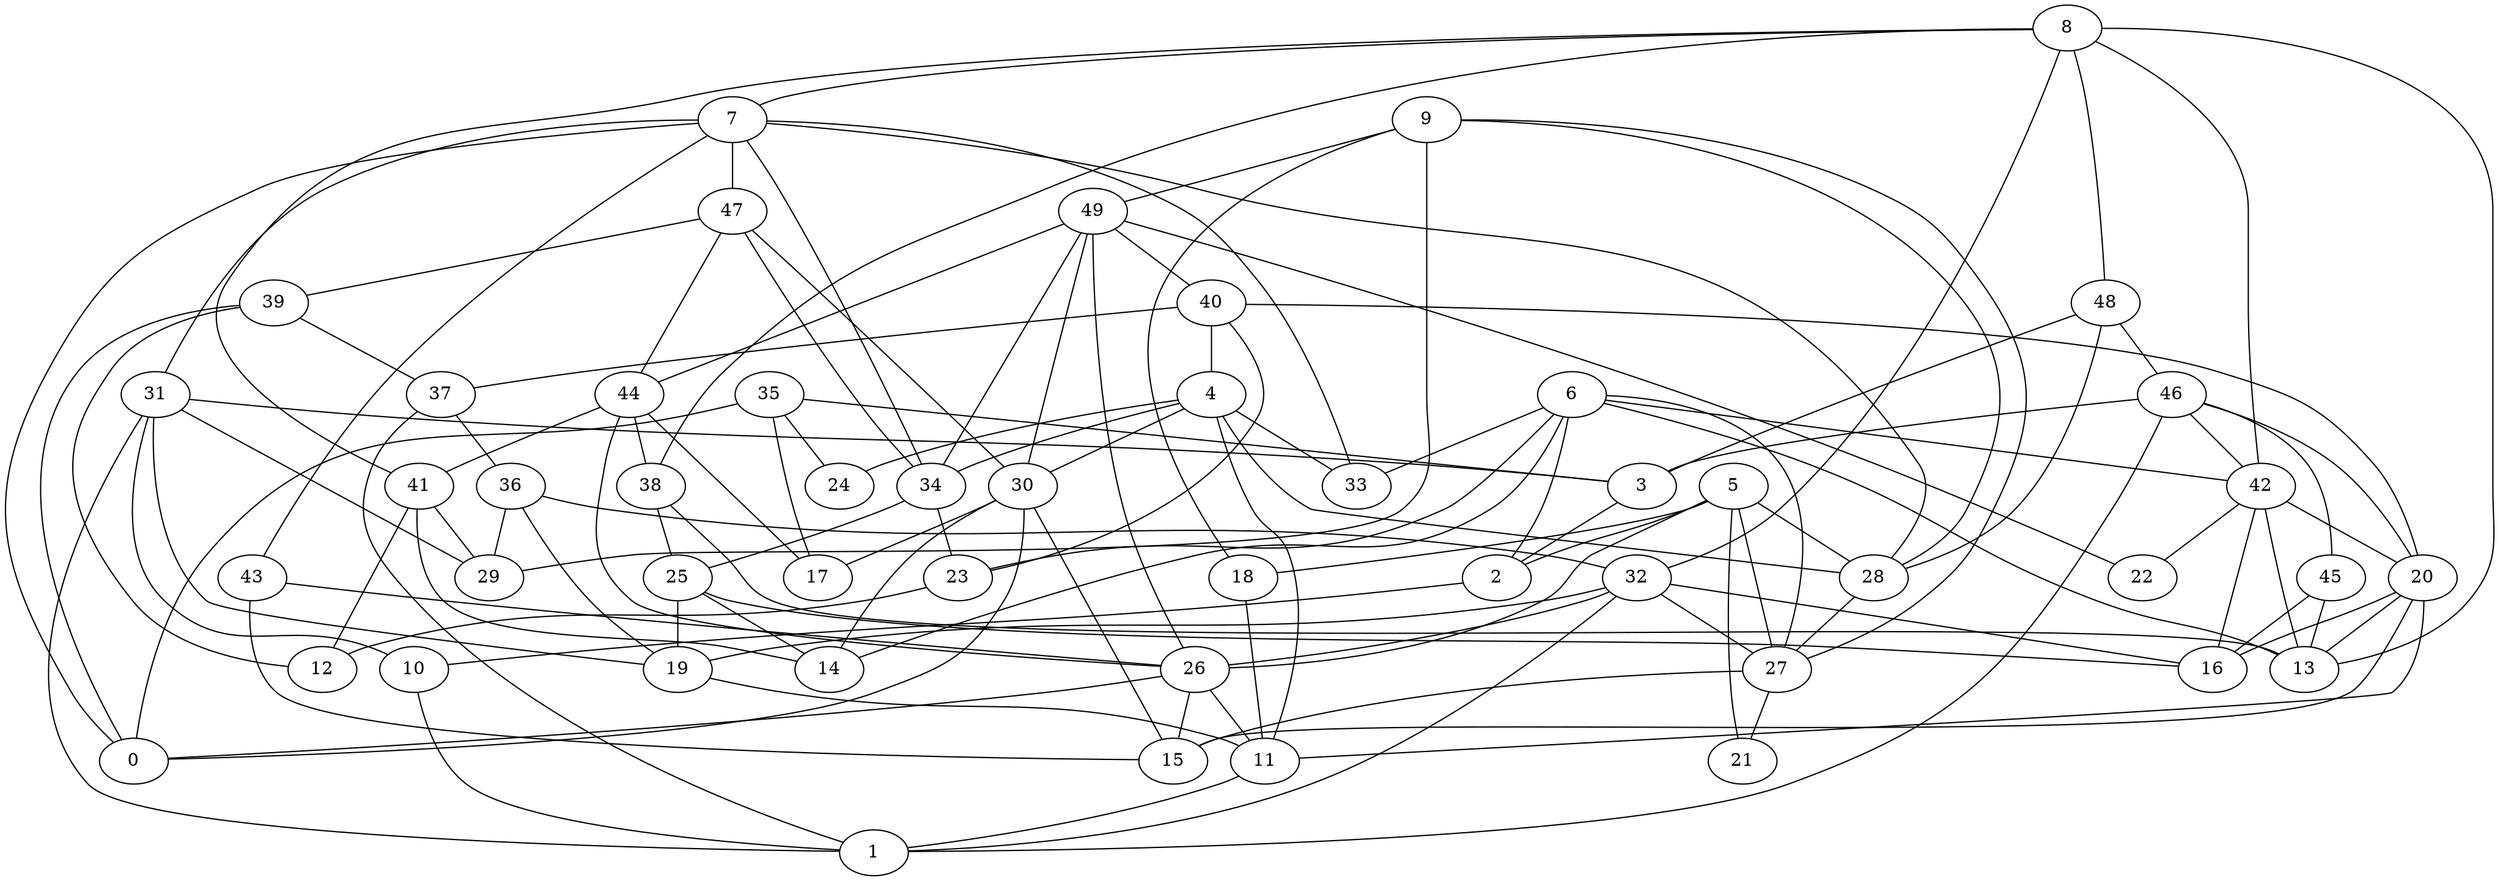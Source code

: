 digraph GG_graph {

subgraph G_graph {
edge [color = black]
"46" -> "45" [dir = none]
"46" -> "20" [dir = none]
"5" -> "26" [dir = none]
"43" -> "26" [dir = none]
"40" -> "37" [dir = none]
"40" -> "20" [dir = none]
"23" -> "12" [dir = none]
"20" -> "11" [dir = none]
"36" -> "29" [dir = none]
"36" -> "32" [dir = none]
"47" -> "39" [dir = none]
"47" -> "30" [dir = none]
"6" -> "23" [dir = none]
"45" -> "13" [dir = none]
"30" -> "0" [dir = none]
"30" -> "14" [dir = none]
"30" -> "17" [dir = none]
"3" -> "2" [dir = none]
"8" -> "38" [dir = none]
"8" -> "32" [dir = none]
"32" -> "26" [dir = none]
"32" -> "16" [dir = none]
"32" -> "27" [dir = none]
"9" -> "18" [dir = none]
"9" -> "28" [dir = none]
"9" -> "27" [dir = none]
"35" -> "24" [dir = none]
"35" -> "3" [dir = none]
"27" -> "15" [dir = none]
"27" -> "21" [dir = none]
"49" -> "44" [dir = none]
"49" -> "26" [dir = none]
"42" -> "22" [dir = none]
"42" -> "16" [dir = none]
"41" -> "12" [dir = none]
"41" -> "29" [dir = none]
"7" -> "34" [dir = none]
"7" -> "47" [dir = none]
"7" -> "33" [dir = none]
"7" -> "28" [dir = none]
"18" -> "11" [dir = none]
"11" -> "1" [dir = none]
"48" -> "28" [dir = none]
"31" -> "3" [dir = none]
"31" -> "29" [dir = none]
"4" -> "11" [dir = none]
"19" -> "11" [dir = none]
"25" -> "19" [dir = none]
"2" -> "10" [dir = none]
"46" -> "1" [dir = none]
"28" -> "27" [dir = none]
"4" -> "33" [dir = none]
"9" -> "29" [dir = none]
"5" -> "21" [dir = none]
"34" -> "23" [dir = none]
"6" -> "27" [dir = none]
"39" -> "0" [dir = none]
"8" -> "42" [dir = none]
"39" -> "37" [dir = none]
"7" -> "31" [dir = none]
"40" -> "4" [dir = none]
"44" -> "38" [dir = none]
"44" -> "17" [dir = none]
"25" -> "16" [dir = none]
"31" -> "1" [dir = none]
"26" -> "0" [dir = none]
"5" -> "2" [dir = none]
"4" -> "30" [dir = none]
"8" -> "13" [dir = none]
"4" -> "34" [dir = none]
"48" -> "46" [dir = none]
"6" -> "33" [dir = none]
"7" -> "0" [dir = none]
"38" -> "25" [dir = none]
"35" -> "0" [dir = none]
"34" -> "25" [dir = none]
"37" -> "36" [dir = none]
"46" -> "3" [dir = none]
"26" -> "11" [dir = none]
"6" -> "42" [dir = none]
"8" -> "7" [dir = none]
"43" -> "15" [dir = none]
"44" -> "41" [dir = none]
"46" -> "42" [dir = none]
"25" -> "14" [dir = none]
"26" -> "15" [dir = none]
"42" -> "20" [dir = none]
"6" -> "13" [dir = none]
"35" -> "17" [dir = none]
"5" -> "27" [dir = none]
"8" -> "48" [dir = none]
"30" -> "15" [dir = none]
"42" -> "13" [dir = none]
"8" -> "41" [dir = none]
"49" -> "30" [dir = none]
"7" -> "43" [dir = none]
"10" -> "1" [dir = none]
"40" -> "23" [dir = none]
"5" -> "28" [dir = none]
"20" -> "13" [dir = none]
"9" -> "49" [dir = none]
"31" -> "19" [dir = none]
"32" -> "19" [dir = none]
"44" -> "26" [dir = none]
"47" -> "44" [dir = none]
"49" -> "34" [dir = none]
"49" -> "40" [dir = none]
"6" -> "2" [dir = none]
"5" -> "18" [dir = none]
"45" -> "16" [dir = none]
"39" -> "12" [dir = none]
"20" -> "16" [dir = none]
"38" -> "13" [dir = none]
"41" -> "14" [dir = none]
"36" -> "19" [dir = none]
"48" -> "3" [dir = none]
"31" -> "10" [dir = none]
"6" -> "14" [dir = none]
"49" -> "22" [dir = none]
"37" -> "1" [dir = none]
"47" -> "34" [dir = none]
"32" -> "1" [dir = none]
"4" -> "28" [dir = none]
"20" -> "15" [dir = none]
"4" -> "24" [dir = none]
}

}
